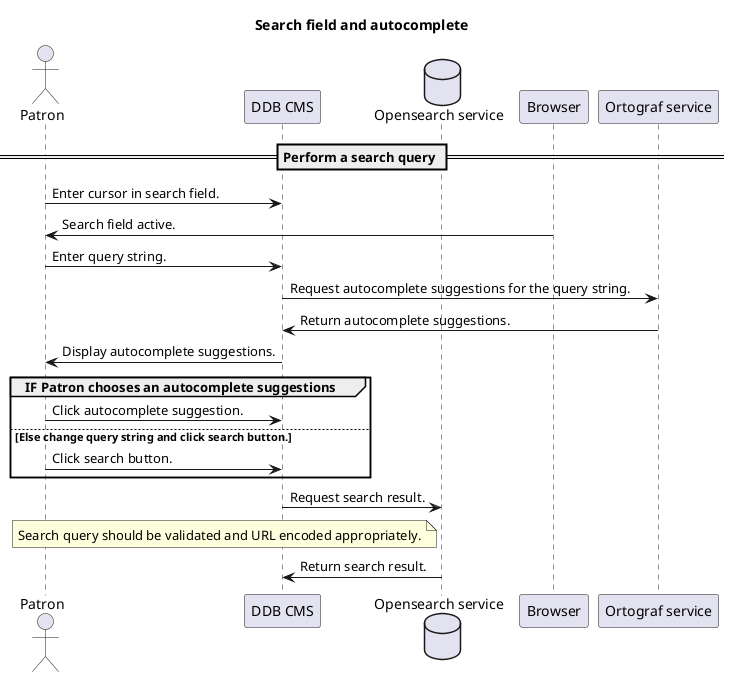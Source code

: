 @startuml
title Search field and autocomplete

    actor "Patron"
    participant "DDB CMS"
    database "Opensearch service"

    == Perform a search query ==
    "Patron"->"DDB CMS": Enter cursor in search field.
    "Browser"->"Patron": Search field active.
    "Patron"->"DDB CMS": Enter query string.
    "DDB CMS"->"Ortograf service": Request autocomplete suggestions for the query string.
    "Ortograf service"->"DDB CMS": Return autocomplete suggestions.
    "DDB CMS"->"Patron": Display autocomplete suggestions.
    group IF Patron chooses an autocomplete suggestions
        "Patron"->"DDB CMS": Click autocomplete suggestion.
        Else Else change query string and click search button.
            "Patron"->"DDB CMS": Click search button.
    end
    "DDB CMS"->"Opensearch service": Request search result.
    note left of "Opensearch service"
        Search query should be validated and URL encoded appropriately.
    end note
    "Opensearch service"->"DDB CMS": Return search result.

@enduml